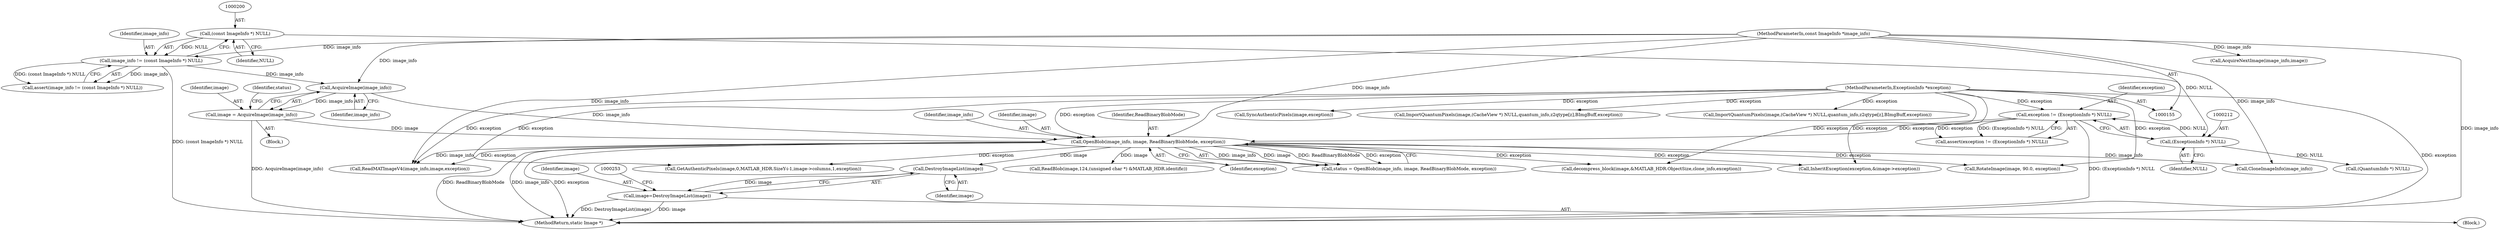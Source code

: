 digraph "0_ImageMagick_e5c063a1007506ba69e97a35effcdef944421c89@pointer" {
"1000249" [label="(Call,DestroyImageList(image))"];
"1000237" [label="(Call,OpenBlob(image_info, image, ReadBinaryBlobMode, exception))"];
"1000233" [label="(Call,AcquireImage(image_info))"];
"1000197" [label="(Call,image_info != (const ImageInfo *) NULL)"];
"1000156" [label="(MethodParameterIn,const ImageInfo *image_info)"];
"1000199" [label="(Call,(const ImageInfo *) NULL)"];
"1000231" [label="(Call,image = AcquireImage(image_info))"];
"1000209" [label="(Call,exception != (ExceptionInfo *) NULL)"];
"1000157" [label="(MethodParameterIn,ExceptionInfo *exception)"];
"1000211" [label="(Call,(ExceptionInfo *) NULL)"];
"1000247" [label="(Call,image=DestroyImageList(image))"];
"1000238" [label="(Identifier,image_info)"];
"1000197" [label="(Call,image_info != (const ImageInfo *) NULL)"];
"1000239" [label="(Identifier,image)"];
"1000210" [label="(Identifier,exception)"];
"1001409" [label="(Call,SyncAuthenticPixels(image,exception))"];
"1000262" [label="(Call,ReadBlob(image,124,(unsigned char *) &MATLAB_HDR.identific))"];
"1000234" [label="(Identifier,image_info)"];
"1000201" [label="(Identifier,NULL)"];
"1000213" [label="(Identifier,NULL)"];
"1000156" [label="(MethodParameterIn,const ImageInfo *image_info)"];
"1000157" [label="(MethodParameterIn,ExceptionInfo *exception)"];
"1001581" [label="(Call,RotateImage(image, 90.0, exception))"];
"1001130" [label="(Call,InheritException(exception,&image->exception))"];
"1000198" [label="(Identifier,image_info)"];
"1000236" [label="(Identifier,status)"];
"1000228" [label="(Call,(QuantumInfo *) NULL)"];
"1000250" [label="(Identifier,image)"];
"1000287" [label="(Call,ReadMATImageV4(image_info,image,exception))"];
"1000158" [label="(Block,)"];
"1001673" [label="(Call,AcquireNextImage(image_info,image))"];
"1000248" [label="(Identifier,image)"];
"1000209" [label="(Call,exception != (ExceptionInfo *) NULL)"];
"1000241" [label="(Identifier,exception)"];
"1000249" [label="(Call,DestroyImageList(image))"];
"1001369" [label="(Call,ImportQuantumPixels(image,(CacheView *) NULL,quantum_info,z2qtype[z],BImgBuff,exception))"];
"1000240" [label="(Identifier,ReadBinaryBlobMode)"];
"1000477" [label="(Call,CloneImageInfo(image_info))"];
"1001916" [label="(MethodReturn,static Image *)"];
"1000199" [label="(Call,(const ImageInfo *) NULL)"];
"1000211" [label="(Call,(ExceptionInfo *) NULL)"];
"1000231" [label="(Call,image = AcquireImage(image_info))"];
"1001333" [label="(Call,ImportQuantumPixels(image,(CacheView *) NULL,quantum_info,z2qtype[z],BImgBuff,exception))"];
"1000237" [label="(Call,OpenBlob(image_info, image, ReadBinaryBlobMode, exception))"];
"1000233" [label="(Call,AcquireImage(image_info))"];
"1001241" [label="(Call,GetAuthenticPixels(image,0,MATLAB_HDR.SizeY-i-1,image->columns,1,exception))"];
"1000491" [label="(Call,decompress_block(image,&MATLAB_HDR.ObjectSize,clone_info,exception))"];
"1000208" [label="(Call,assert(exception != (ExceptionInfo *) NULL))"];
"1000247" [label="(Call,image=DestroyImageList(image))"];
"1000235" [label="(Call,status = OpenBlob(image_info, image, ReadBinaryBlobMode, exception))"];
"1000246" [label="(Block,)"];
"1000232" [label="(Identifier,image)"];
"1000196" [label="(Call,assert(image_info != (const ImageInfo *) NULL))"];
"1000249" -> "1000247"  [label="AST: "];
"1000249" -> "1000250"  [label="CFG: "];
"1000250" -> "1000249"  [label="AST: "];
"1000247" -> "1000249"  [label="CFG: "];
"1000249" -> "1000247"  [label="DDG: image"];
"1000237" -> "1000249"  [label="DDG: image"];
"1000237" -> "1000235"  [label="AST: "];
"1000237" -> "1000241"  [label="CFG: "];
"1000238" -> "1000237"  [label="AST: "];
"1000239" -> "1000237"  [label="AST: "];
"1000240" -> "1000237"  [label="AST: "];
"1000241" -> "1000237"  [label="AST: "];
"1000235" -> "1000237"  [label="CFG: "];
"1000237" -> "1001916"  [label="DDG: ReadBinaryBlobMode"];
"1000237" -> "1001916"  [label="DDG: image_info"];
"1000237" -> "1001916"  [label="DDG: exception"];
"1000237" -> "1000235"  [label="DDG: image_info"];
"1000237" -> "1000235"  [label="DDG: image"];
"1000237" -> "1000235"  [label="DDG: ReadBinaryBlobMode"];
"1000237" -> "1000235"  [label="DDG: exception"];
"1000233" -> "1000237"  [label="DDG: image_info"];
"1000156" -> "1000237"  [label="DDG: image_info"];
"1000231" -> "1000237"  [label="DDG: image"];
"1000209" -> "1000237"  [label="DDG: exception"];
"1000157" -> "1000237"  [label="DDG: exception"];
"1000237" -> "1000262"  [label="DDG: image"];
"1000237" -> "1000287"  [label="DDG: image_info"];
"1000237" -> "1000287"  [label="DDG: exception"];
"1000237" -> "1000477"  [label="DDG: image_info"];
"1000237" -> "1000491"  [label="DDG: exception"];
"1000237" -> "1001130"  [label="DDG: exception"];
"1000237" -> "1001241"  [label="DDG: exception"];
"1000237" -> "1001581"  [label="DDG: exception"];
"1000233" -> "1000231"  [label="AST: "];
"1000233" -> "1000234"  [label="CFG: "];
"1000234" -> "1000233"  [label="AST: "];
"1000231" -> "1000233"  [label="CFG: "];
"1000233" -> "1000231"  [label="DDG: image_info"];
"1000197" -> "1000233"  [label="DDG: image_info"];
"1000156" -> "1000233"  [label="DDG: image_info"];
"1000197" -> "1000196"  [label="AST: "];
"1000197" -> "1000199"  [label="CFG: "];
"1000198" -> "1000197"  [label="AST: "];
"1000199" -> "1000197"  [label="AST: "];
"1000196" -> "1000197"  [label="CFG: "];
"1000197" -> "1001916"  [label="DDG: (const ImageInfo *) NULL"];
"1000197" -> "1000196"  [label="DDG: image_info"];
"1000197" -> "1000196"  [label="DDG: (const ImageInfo *) NULL"];
"1000156" -> "1000197"  [label="DDG: image_info"];
"1000199" -> "1000197"  [label="DDG: NULL"];
"1000156" -> "1000155"  [label="AST: "];
"1000156" -> "1001916"  [label="DDG: image_info"];
"1000156" -> "1000287"  [label="DDG: image_info"];
"1000156" -> "1000477"  [label="DDG: image_info"];
"1000156" -> "1001673"  [label="DDG: image_info"];
"1000199" -> "1000201"  [label="CFG: "];
"1000200" -> "1000199"  [label="AST: "];
"1000201" -> "1000199"  [label="AST: "];
"1000199" -> "1000211"  [label="DDG: NULL"];
"1000231" -> "1000158"  [label="AST: "];
"1000232" -> "1000231"  [label="AST: "];
"1000236" -> "1000231"  [label="CFG: "];
"1000231" -> "1001916"  [label="DDG: AcquireImage(image_info)"];
"1000209" -> "1000208"  [label="AST: "];
"1000209" -> "1000211"  [label="CFG: "];
"1000210" -> "1000209"  [label="AST: "];
"1000211" -> "1000209"  [label="AST: "];
"1000208" -> "1000209"  [label="CFG: "];
"1000209" -> "1001916"  [label="DDG: (ExceptionInfo *) NULL"];
"1000209" -> "1000208"  [label="DDG: exception"];
"1000209" -> "1000208"  [label="DDG: (ExceptionInfo *) NULL"];
"1000157" -> "1000209"  [label="DDG: exception"];
"1000211" -> "1000209"  [label="DDG: NULL"];
"1000157" -> "1000155"  [label="AST: "];
"1000157" -> "1001916"  [label="DDG: exception"];
"1000157" -> "1000287"  [label="DDG: exception"];
"1000157" -> "1000491"  [label="DDG: exception"];
"1000157" -> "1001130"  [label="DDG: exception"];
"1000157" -> "1001241"  [label="DDG: exception"];
"1000157" -> "1001333"  [label="DDG: exception"];
"1000157" -> "1001369"  [label="DDG: exception"];
"1000157" -> "1001409"  [label="DDG: exception"];
"1000157" -> "1001581"  [label="DDG: exception"];
"1000211" -> "1000213"  [label="CFG: "];
"1000212" -> "1000211"  [label="AST: "];
"1000213" -> "1000211"  [label="AST: "];
"1000211" -> "1000228"  [label="DDG: NULL"];
"1000247" -> "1000246"  [label="AST: "];
"1000248" -> "1000247"  [label="AST: "];
"1000253" -> "1000247"  [label="CFG: "];
"1000247" -> "1001916"  [label="DDG: image"];
"1000247" -> "1001916"  [label="DDG: DestroyImageList(image)"];
}
